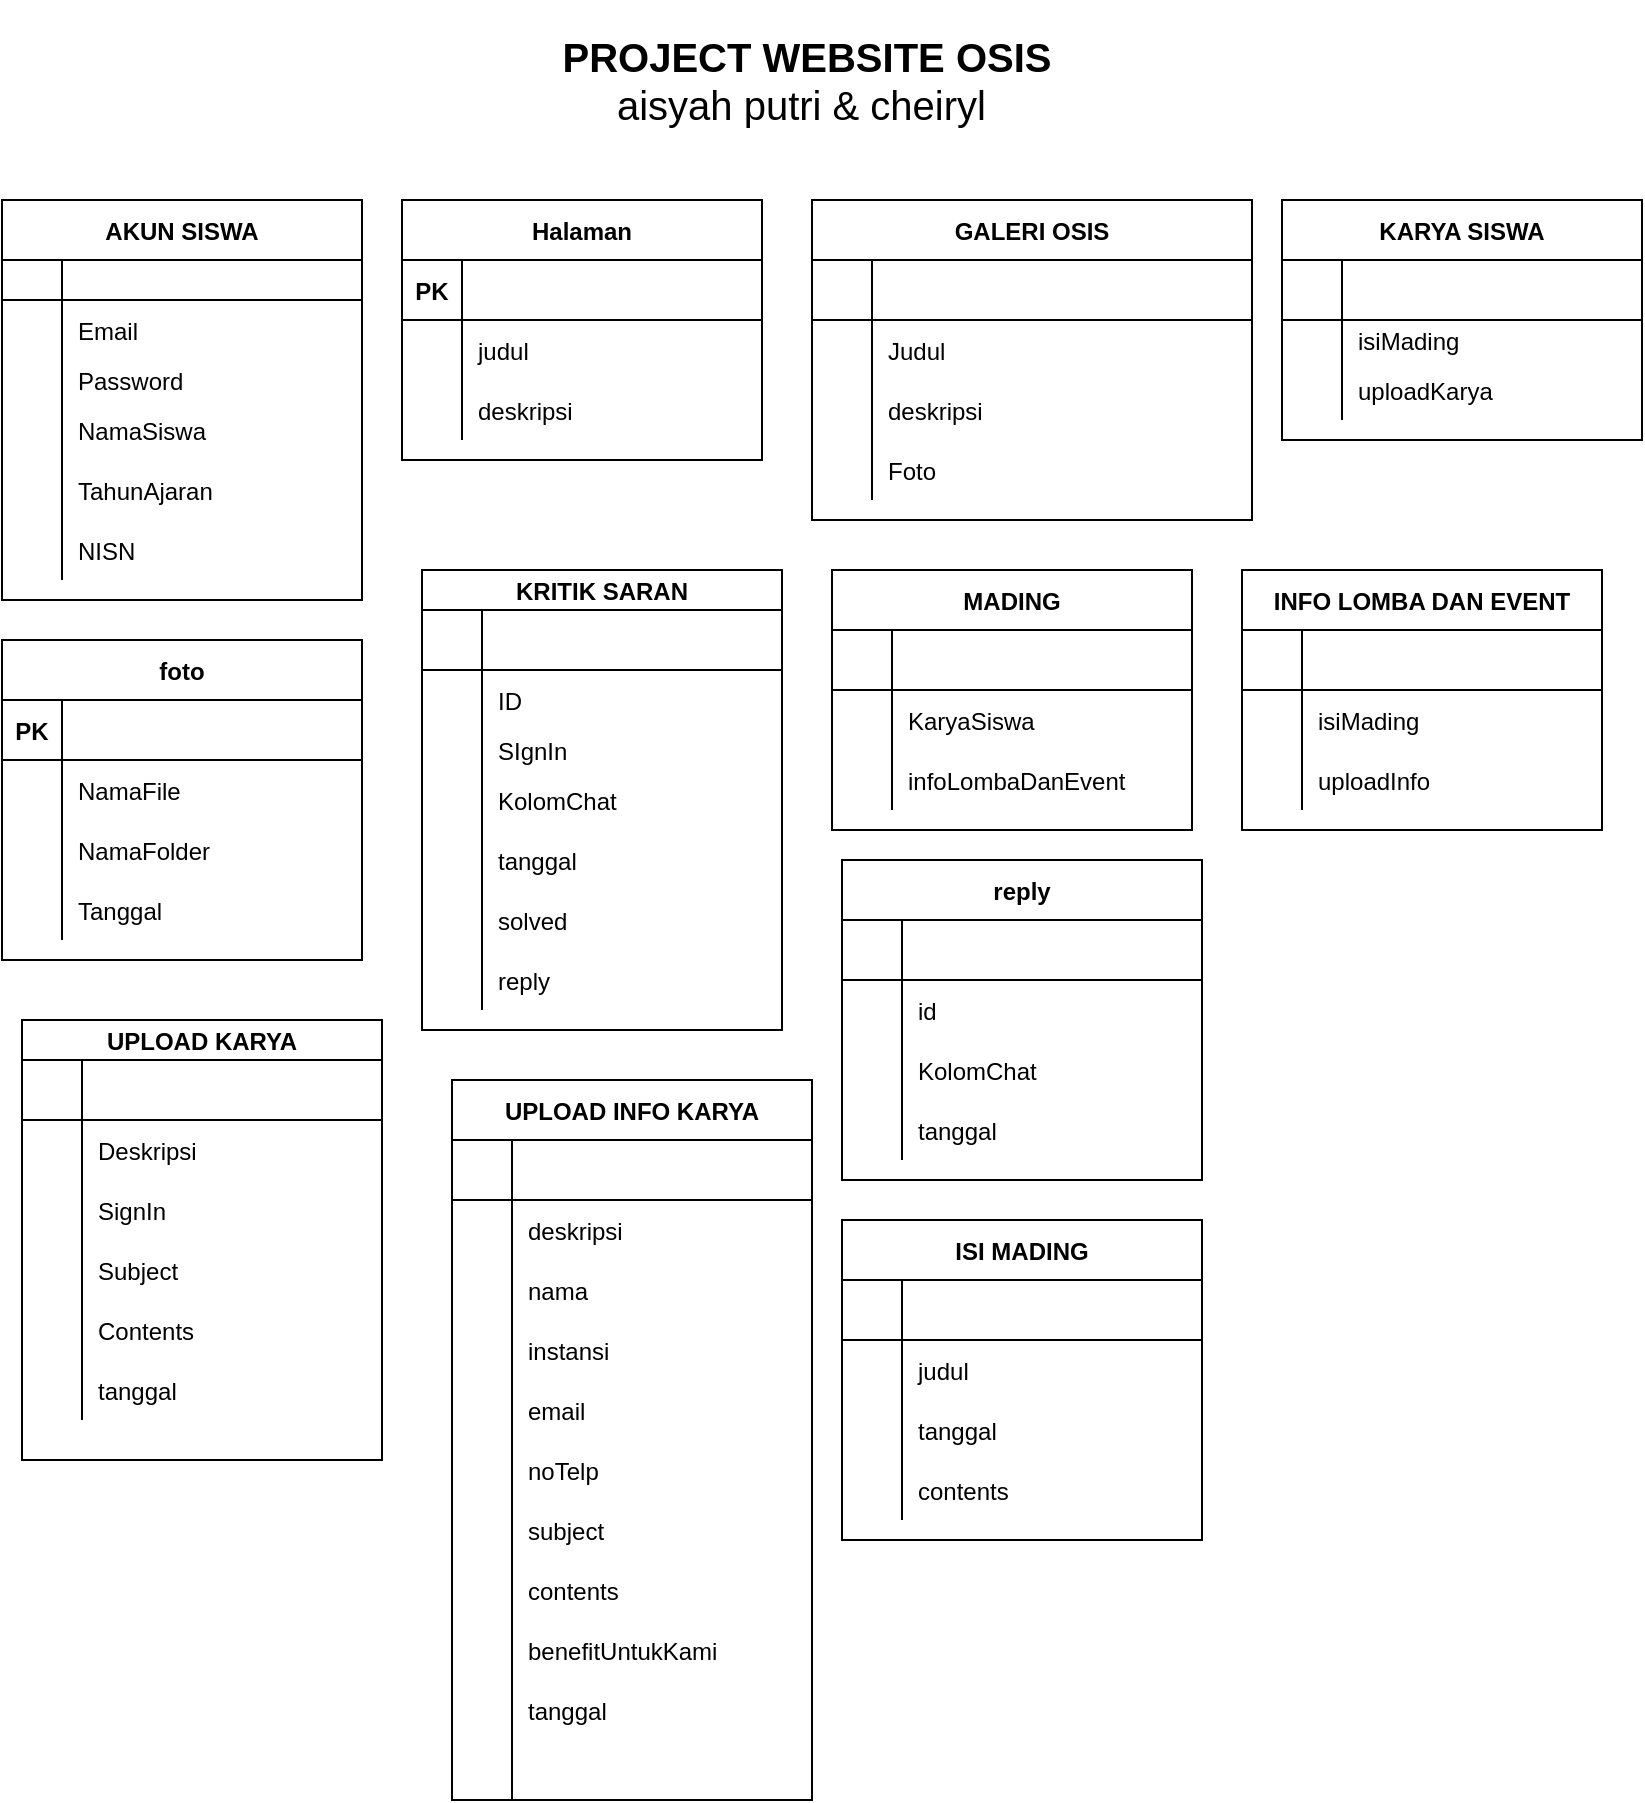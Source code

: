 <mxfile version="15.1.4" type="github">
  <diagram id="heyDnT-MD-f0kGU7w2JP" name="Page-1">
    <mxGraphModel dx="1718" dy="450" grid="1" gridSize="10" guides="1" tooltips="1" connect="1" arrows="1" fold="1" page="1" pageScale="1" pageWidth="850" pageHeight="1100" math="0" shadow="0">
      <root>
        <mxCell id="0" />
        <mxCell id="1" parent="0" />
        <mxCell id="hjJ_T7TfcstUG2nuirOJ-7" value="AKUN SISWA" style="shape=table;startSize=30;container=1;collapsible=1;childLayout=tableLayout;fixedRows=1;rowLines=0;fontStyle=1;align=center;resizeLast=1;" parent="1" vertex="1">
          <mxGeometry x="-830" y="140" width="180" height="200" as="geometry" />
        </mxCell>
        <mxCell id="hjJ_T7TfcstUG2nuirOJ-8" value="" style="shape=partialRectangle;collapsible=0;dropTarget=0;pointerEvents=0;fillColor=none;top=0;left=0;bottom=1;right=0;points=[[0,0.5],[1,0.5]];portConstraint=eastwest;" parent="hjJ_T7TfcstUG2nuirOJ-7" vertex="1">
          <mxGeometry y="30" width="180" height="20" as="geometry" />
        </mxCell>
        <mxCell id="hjJ_T7TfcstUG2nuirOJ-9" value="" style="shape=partialRectangle;connectable=0;fillColor=none;top=0;left=0;bottom=0;right=0;fontStyle=1;overflow=hidden;" parent="hjJ_T7TfcstUG2nuirOJ-8" vertex="1">
          <mxGeometry width="30" height="20" as="geometry" />
        </mxCell>
        <mxCell id="hjJ_T7TfcstUG2nuirOJ-10" value="" style="shape=partialRectangle;connectable=0;fillColor=none;top=0;left=0;bottom=0;right=0;align=left;spacingLeft=6;fontStyle=5;overflow=hidden;" parent="hjJ_T7TfcstUG2nuirOJ-8" vertex="1">
          <mxGeometry x="30" width="150" height="20" as="geometry" />
        </mxCell>
        <mxCell id="hjJ_T7TfcstUG2nuirOJ-11" value="" style="shape=partialRectangle;collapsible=0;dropTarget=0;pointerEvents=0;fillColor=none;top=0;left=0;bottom=0;right=0;points=[[0,0.5],[1,0.5]];portConstraint=eastwest;" parent="hjJ_T7TfcstUG2nuirOJ-7" vertex="1">
          <mxGeometry y="50" width="180" height="30" as="geometry" />
        </mxCell>
        <mxCell id="hjJ_T7TfcstUG2nuirOJ-12" value="" style="shape=partialRectangle;connectable=0;fillColor=none;top=0;left=0;bottom=0;right=0;editable=1;overflow=hidden;" parent="hjJ_T7TfcstUG2nuirOJ-11" vertex="1">
          <mxGeometry width="30" height="30" as="geometry" />
        </mxCell>
        <mxCell id="hjJ_T7TfcstUG2nuirOJ-13" value="Email" style="shape=partialRectangle;connectable=0;fillColor=none;top=0;left=0;bottom=0;right=0;align=left;spacingLeft=6;overflow=hidden;" parent="hjJ_T7TfcstUG2nuirOJ-11" vertex="1">
          <mxGeometry x="30" width="150" height="30" as="geometry" />
        </mxCell>
        <mxCell id="hjJ_T7TfcstUG2nuirOJ-14" value="" style="shape=partialRectangle;collapsible=0;dropTarget=0;pointerEvents=0;fillColor=none;top=0;left=0;bottom=0;right=0;points=[[0,0.5],[1,0.5]];portConstraint=eastwest;" parent="hjJ_T7TfcstUG2nuirOJ-7" vertex="1">
          <mxGeometry y="80" width="180" height="20" as="geometry" />
        </mxCell>
        <mxCell id="hjJ_T7TfcstUG2nuirOJ-15" value="" style="shape=partialRectangle;connectable=0;fillColor=none;top=0;left=0;bottom=0;right=0;editable=1;overflow=hidden;" parent="hjJ_T7TfcstUG2nuirOJ-14" vertex="1">
          <mxGeometry width="30" height="20" as="geometry" />
        </mxCell>
        <mxCell id="hjJ_T7TfcstUG2nuirOJ-16" value="Password" style="shape=partialRectangle;connectable=0;fillColor=none;top=0;left=0;bottom=0;right=0;align=left;spacingLeft=6;overflow=hidden;" parent="hjJ_T7TfcstUG2nuirOJ-14" vertex="1">
          <mxGeometry x="30" width="150" height="20" as="geometry" />
        </mxCell>
        <mxCell id="hjJ_T7TfcstUG2nuirOJ-17" value="" style="shape=partialRectangle;collapsible=0;dropTarget=0;pointerEvents=0;fillColor=none;top=0;left=0;bottom=0;right=0;points=[[0,0.5],[1,0.5]];portConstraint=eastwest;" parent="hjJ_T7TfcstUG2nuirOJ-7" vertex="1">
          <mxGeometry y="100" width="180" height="30" as="geometry" />
        </mxCell>
        <mxCell id="hjJ_T7TfcstUG2nuirOJ-18" value="" style="shape=partialRectangle;connectable=0;fillColor=none;top=0;left=0;bottom=0;right=0;editable=1;overflow=hidden;" parent="hjJ_T7TfcstUG2nuirOJ-17" vertex="1">
          <mxGeometry width="30" height="30" as="geometry" />
        </mxCell>
        <mxCell id="hjJ_T7TfcstUG2nuirOJ-19" value="NamaSiswa" style="shape=partialRectangle;connectable=0;fillColor=none;top=0;left=0;bottom=0;right=0;align=left;spacingLeft=6;overflow=hidden;" parent="hjJ_T7TfcstUG2nuirOJ-17" vertex="1">
          <mxGeometry x="30" width="150" height="30" as="geometry" />
        </mxCell>
        <mxCell id="hjJ_T7TfcstUG2nuirOJ-20" style="shape=partialRectangle;collapsible=0;dropTarget=0;pointerEvents=0;fillColor=none;top=0;left=0;bottom=0;right=0;points=[[0,0.5],[1,0.5]];portConstraint=eastwest;" parent="hjJ_T7TfcstUG2nuirOJ-7" vertex="1">
          <mxGeometry y="130" width="180" height="30" as="geometry" />
        </mxCell>
        <mxCell id="hjJ_T7TfcstUG2nuirOJ-21" style="shape=partialRectangle;connectable=0;fillColor=none;top=0;left=0;bottom=0;right=0;editable=1;overflow=hidden;" parent="hjJ_T7TfcstUG2nuirOJ-20" vertex="1">
          <mxGeometry width="30" height="30" as="geometry" />
        </mxCell>
        <mxCell id="hjJ_T7TfcstUG2nuirOJ-22" value="TahunAjaran" style="shape=partialRectangle;connectable=0;fillColor=none;top=0;left=0;bottom=0;right=0;align=left;spacingLeft=6;overflow=hidden;" parent="hjJ_T7TfcstUG2nuirOJ-20" vertex="1">
          <mxGeometry x="30" width="150" height="30" as="geometry" />
        </mxCell>
        <mxCell id="hjJ_T7TfcstUG2nuirOJ-23" style="shape=partialRectangle;collapsible=0;dropTarget=0;pointerEvents=0;fillColor=none;top=0;left=0;bottom=0;right=0;points=[[0,0.5],[1,0.5]];portConstraint=eastwest;" parent="hjJ_T7TfcstUG2nuirOJ-7" vertex="1">
          <mxGeometry y="160" width="180" height="30" as="geometry" />
        </mxCell>
        <mxCell id="hjJ_T7TfcstUG2nuirOJ-24" style="shape=partialRectangle;connectable=0;fillColor=none;top=0;left=0;bottom=0;right=0;editable=1;overflow=hidden;" parent="hjJ_T7TfcstUG2nuirOJ-23" vertex="1">
          <mxGeometry width="30" height="30" as="geometry" />
        </mxCell>
        <mxCell id="hjJ_T7TfcstUG2nuirOJ-25" value="NISN" style="shape=partialRectangle;connectable=0;fillColor=none;top=0;left=0;bottom=0;right=0;align=left;spacingLeft=6;overflow=hidden;" parent="hjJ_T7TfcstUG2nuirOJ-23" vertex="1">
          <mxGeometry x="30" width="150" height="30" as="geometry" />
        </mxCell>
        <mxCell id="hjJ_T7TfcstUG2nuirOJ-52" value="GALERI OSIS" style="shape=table;startSize=30;container=1;collapsible=1;childLayout=tableLayout;fixedRows=1;rowLines=0;fontStyle=1;align=center;resizeLast=1;fontColor=#000000;" parent="1" vertex="1">
          <mxGeometry x="-425" y="140" width="220" height="160" as="geometry" />
        </mxCell>
        <mxCell id="hjJ_T7TfcstUG2nuirOJ-53" value="" style="shape=partialRectangle;collapsible=0;dropTarget=0;pointerEvents=0;fillColor=none;top=0;left=0;bottom=1;right=0;points=[[0,0.5],[1,0.5]];portConstraint=eastwest;" parent="hjJ_T7TfcstUG2nuirOJ-52" vertex="1">
          <mxGeometry y="30" width="220" height="30" as="geometry" />
        </mxCell>
        <mxCell id="hjJ_T7TfcstUG2nuirOJ-54" value="" style="shape=partialRectangle;connectable=0;fillColor=none;top=0;left=0;bottom=0;right=0;fontStyle=1;overflow=hidden;" parent="hjJ_T7TfcstUG2nuirOJ-53" vertex="1">
          <mxGeometry width="30" height="30" as="geometry" />
        </mxCell>
        <mxCell id="hjJ_T7TfcstUG2nuirOJ-55" value="" style="shape=partialRectangle;connectable=0;fillColor=none;top=0;left=0;bottom=0;right=0;align=left;spacingLeft=6;fontStyle=5;overflow=hidden;" parent="hjJ_T7TfcstUG2nuirOJ-53" vertex="1">
          <mxGeometry x="30" width="190" height="30" as="geometry" />
        </mxCell>
        <mxCell id="hjJ_T7TfcstUG2nuirOJ-56" value="" style="shape=partialRectangle;collapsible=0;dropTarget=0;pointerEvents=0;fillColor=none;top=0;left=0;bottom=0;right=0;points=[[0,0.5],[1,0.5]];portConstraint=eastwest;" parent="hjJ_T7TfcstUG2nuirOJ-52" vertex="1">
          <mxGeometry y="60" width="220" height="30" as="geometry" />
        </mxCell>
        <mxCell id="hjJ_T7TfcstUG2nuirOJ-57" value="" style="shape=partialRectangle;connectable=0;fillColor=none;top=0;left=0;bottom=0;right=0;editable=1;overflow=hidden;" parent="hjJ_T7TfcstUG2nuirOJ-56" vertex="1">
          <mxGeometry width="30" height="30" as="geometry" />
        </mxCell>
        <mxCell id="hjJ_T7TfcstUG2nuirOJ-58" value="Judul" style="shape=partialRectangle;connectable=0;fillColor=none;top=0;left=0;bottom=0;right=0;align=left;spacingLeft=6;overflow=hidden;" parent="hjJ_T7TfcstUG2nuirOJ-56" vertex="1">
          <mxGeometry x="30" width="190" height="30" as="geometry" />
        </mxCell>
        <mxCell id="hjJ_T7TfcstUG2nuirOJ-59" value="" style="shape=partialRectangle;collapsible=0;dropTarget=0;pointerEvents=0;fillColor=none;top=0;left=0;bottom=0;right=0;points=[[0,0.5],[1,0.5]];portConstraint=eastwest;" parent="hjJ_T7TfcstUG2nuirOJ-52" vertex="1">
          <mxGeometry y="90" width="220" height="30" as="geometry" />
        </mxCell>
        <mxCell id="hjJ_T7TfcstUG2nuirOJ-60" value="" style="shape=partialRectangle;connectable=0;fillColor=none;top=0;left=0;bottom=0;right=0;editable=1;overflow=hidden;" parent="hjJ_T7TfcstUG2nuirOJ-59" vertex="1">
          <mxGeometry width="30" height="30" as="geometry" />
        </mxCell>
        <mxCell id="hjJ_T7TfcstUG2nuirOJ-61" value="deskripsi" style="shape=partialRectangle;connectable=0;fillColor=none;top=0;left=0;bottom=0;right=0;align=left;spacingLeft=6;overflow=hidden;" parent="hjJ_T7TfcstUG2nuirOJ-59" vertex="1">
          <mxGeometry x="30" width="190" height="30" as="geometry" />
        </mxCell>
        <mxCell id="hjJ_T7TfcstUG2nuirOJ-62" value="" style="shape=partialRectangle;collapsible=0;dropTarget=0;pointerEvents=0;fillColor=none;top=0;left=0;bottom=0;right=0;points=[[0,0.5],[1,0.5]];portConstraint=eastwest;" parent="hjJ_T7TfcstUG2nuirOJ-52" vertex="1">
          <mxGeometry y="120" width="220" height="30" as="geometry" />
        </mxCell>
        <mxCell id="hjJ_T7TfcstUG2nuirOJ-63" value="" style="shape=partialRectangle;connectable=0;fillColor=none;top=0;left=0;bottom=0;right=0;editable=1;overflow=hidden;" parent="hjJ_T7TfcstUG2nuirOJ-62" vertex="1">
          <mxGeometry width="30" height="30" as="geometry" />
        </mxCell>
        <mxCell id="hjJ_T7TfcstUG2nuirOJ-64" value="Foto" style="shape=partialRectangle;connectable=0;fillColor=none;top=0;left=0;bottom=0;right=0;align=left;spacingLeft=6;overflow=hidden;" parent="hjJ_T7TfcstUG2nuirOJ-62" vertex="1">
          <mxGeometry x="30" width="190" height="30" as="geometry" />
        </mxCell>
        <mxCell id="-sHAoICdknif9bOO1UPo-20" value="MADING" style="shape=table;startSize=30;container=1;collapsible=1;childLayout=tableLayout;fixedRows=1;rowLines=0;fontStyle=1;align=center;resizeLast=1;fontColor=#000000;" parent="1" vertex="1">
          <mxGeometry x="-415" y="325" width="180" height="130" as="geometry" />
        </mxCell>
        <mxCell id="-sHAoICdknif9bOO1UPo-21" value="" style="shape=partialRectangle;collapsible=0;dropTarget=0;pointerEvents=0;fillColor=none;top=0;left=0;bottom=1;right=0;points=[[0,0.5],[1,0.5]];portConstraint=eastwest;" parent="-sHAoICdknif9bOO1UPo-20" vertex="1">
          <mxGeometry y="30" width="180" height="30" as="geometry" />
        </mxCell>
        <mxCell id="-sHAoICdknif9bOO1UPo-22" value="" style="shape=partialRectangle;connectable=0;fillColor=none;top=0;left=0;bottom=0;right=0;fontStyle=1;overflow=hidden;" parent="-sHAoICdknif9bOO1UPo-21" vertex="1">
          <mxGeometry width="30" height="30" as="geometry" />
        </mxCell>
        <mxCell id="-sHAoICdknif9bOO1UPo-23" value="" style="shape=partialRectangle;connectable=0;fillColor=none;top=0;left=0;bottom=0;right=0;align=left;spacingLeft=6;fontStyle=5;overflow=hidden;" parent="-sHAoICdknif9bOO1UPo-21" vertex="1">
          <mxGeometry x="30" width="150" height="30" as="geometry" />
        </mxCell>
        <mxCell id="-sHAoICdknif9bOO1UPo-24" value="" style="shape=partialRectangle;collapsible=0;dropTarget=0;pointerEvents=0;fillColor=none;top=0;left=0;bottom=0;right=0;points=[[0,0.5],[1,0.5]];portConstraint=eastwest;" parent="-sHAoICdknif9bOO1UPo-20" vertex="1">
          <mxGeometry y="60" width="180" height="30" as="geometry" />
        </mxCell>
        <mxCell id="-sHAoICdknif9bOO1UPo-25" value="" style="shape=partialRectangle;connectable=0;fillColor=none;top=0;left=0;bottom=0;right=0;editable=1;overflow=hidden;" parent="-sHAoICdknif9bOO1UPo-24" vertex="1">
          <mxGeometry width="30" height="30" as="geometry" />
        </mxCell>
        <mxCell id="-sHAoICdknif9bOO1UPo-26" value="KaryaSiswa" style="shape=partialRectangle;connectable=0;fillColor=none;top=0;left=0;bottom=0;right=0;align=left;spacingLeft=6;overflow=hidden;" parent="-sHAoICdknif9bOO1UPo-24" vertex="1">
          <mxGeometry x="30" width="150" height="30" as="geometry" />
        </mxCell>
        <mxCell id="-sHAoICdknif9bOO1UPo-27" value="" style="shape=partialRectangle;collapsible=0;dropTarget=0;pointerEvents=0;fillColor=none;top=0;left=0;bottom=0;right=0;points=[[0,0.5],[1,0.5]];portConstraint=eastwest;" parent="-sHAoICdknif9bOO1UPo-20" vertex="1">
          <mxGeometry y="90" width="180" height="30" as="geometry" />
        </mxCell>
        <mxCell id="-sHAoICdknif9bOO1UPo-28" value="" style="shape=partialRectangle;connectable=0;fillColor=none;top=0;left=0;bottom=0;right=0;editable=1;overflow=hidden;" parent="-sHAoICdknif9bOO1UPo-27" vertex="1">
          <mxGeometry width="30" height="30" as="geometry" />
        </mxCell>
        <mxCell id="-sHAoICdknif9bOO1UPo-29" value="infoLombaDanEvent" style="shape=partialRectangle;connectable=0;fillColor=none;top=0;left=0;bottom=0;right=0;align=left;spacingLeft=6;overflow=hidden;" parent="-sHAoICdknif9bOO1UPo-27" vertex="1">
          <mxGeometry x="30" width="150" height="30" as="geometry" />
        </mxCell>
        <mxCell id="-sHAoICdknif9bOO1UPo-43" value="UPLOAD KARYA" style="shape=table;startSize=20;container=1;collapsible=1;childLayout=tableLayout;fixedRows=1;rowLines=0;fontStyle=1;align=center;resizeLast=1;fontColor=#000000;" parent="1" vertex="1">
          <mxGeometry x="-820" y="550" width="180" height="220" as="geometry" />
        </mxCell>
        <mxCell id="-sHAoICdknif9bOO1UPo-44" value="" style="shape=partialRectangle;collapsible=0;dropTarget=0;pointerEvents=0;fillColor=none;top=0;left=0;bottom=1;right=0;points=[[0,0.5],[1,0.5]];portConstraint=eastwest;" parent="-sHAoICdknif9bOO1UPo-43" vertex="1">
          <mxGeometry y="20" width="180" height="30" as="geometry" />
        </mxCell>
        <mxCell id="-sHAoICdknif9bOO1UPo-45" value="" style="shape=partialRectangle;connectable=0;fillColor=none;top=0;left=0;bottom=0;right=0;fontStyle=1;overflow=hidden;" parent="-sHAoICdknif9bOO1UPo-44" vertex="1">
          <mxGeometry width="30" height="30" as="geometry" />
        </mxCell>
        <mxCell id="-sHAoICdknif9bOO1UPo-46" value="" style="shape=partialRectangle;connectable=0;fillColor=none;top=0;left=0;bottom=0;right=0;align=left;spacingLeft=6;fontStyle=5;overflow=hidden;" parent="-sHAoICdknif9bOO1UPo-44" vertex="1">
          <mxGeometry x="30" width="150" height="30" as="geometry" />
        </mxCell>
        <mxCell id="-sHAoICdknif9bOO1UPo-47" value="" style="shape=partialRectangle;collapsible=0;dropTarget=0;pointerEvents=0;fillColor=none;top=0;left=0;bottom=0;right=0;points=[[0,0.5],[1,0.5]];portConstraint=eastwest;" parent="-sHAoICdknif9bOO1UPo-43" vertex="1">
          <mxGeometry y="50" width="180" height="30" as="geometry" />
        </mxCell>
        <mxCell id="-sHAoICdknif9bOO1UPo-48" value="" style="shape=partialRectangle;connectable=0;fillColor=none;top=0;left=0;bottom=0;right=0;editable=1;overflow=hidden;" parent="-sHAoICdknif9bOO1UPo-47" vertex="1">
          <mxGeometry width="30" height="30" as="geometry" />
        </mxCell>
        <mxCell id="-sHAoICdknif9bOO1UPo-49" value="Deskripsi" style="shape=partialRectangle;connectable=0;fillColor=none;top=0;left=0;bottom=0;right=0;align=left;spacingLeft=6;overflow=hidden;" parent="-sHAoICdknif9bOO1UPo-47" vertex="1">
          <mxGeometry x="30" width="150" height="30" as="geometry" />
        </mxCell>
        <mxCell id="-sHAoICdknif9bOO1UPo-50" value="" style="shape=partialRectangle;collapsible=0;dropTarget=0;pointerEvents=0;fillColor=none;top=0;left=0;bottom=0;right=0;points=[[0,0.5],[1,0.5]];portConstraint=eastwest;" parent="-sHAoICdknif9bOO1UPo-43" vertex="1">
          <mxGeometry y="80" width="180" height="30" as="geometry" />
        </mxCell>
        <mxCell id="-sHAoICdknif9bOO1UPo-51" value="" style="shape=partialRectangle;connectable=0;fillColor=none;top=0;left=0;bottom=0;right=0;editable=1;overflow=hidden;" parent="-sHAoICdknif9bOO1UPo-50" vertex="1">
          <mxGeometry width="30" height="30" as="geometry" />
        </mxCell>
        <mxCell id="-sHAoICdknif9bOO1UPo-52" value="SignIn" style="shape=partialRectangle;connectable=0;fillColor=none;top=0;left=0;bottom=0;right=0;align=left;spacingLeft=6;overflow=hidden;" parent="-sHAoICdknif9bOO1UPo-50" vertex="1">
          <mxGeometry x="30" width="150" height="30" as="geometry" />
        </mxCell>
        <mxCell id="-sHAoICdknif9bOO1UPo-53" style="shape=partialRectangle;collapsible=0;dropTarget=0;pointerEvents=0;fillColor=none;top=0;left=0;bottom=0;right=0;points=[[0,0.5],[1,0.5]];portConstraint=eastwest;" parent="-sHAoICdknif9bOO1UPo-43" vertex="1">
          <mxGeometry y="110" width="180" height="30" as="geometry" />
        </mxCell>
        <mxCell id="-sHAoICdknif9bOO1UPo-54" style="shape=partialRectangle;connectable=0;fillColor=none;top=0;left=0;bottom=0;right=0;editable=1;overflow=hidden;" parent="-sHAoICdknif9bOO1UPo-53" vertex="1">
          <mxGeometry width="30" height="30" as="geometry" />
        </mxCell>
        <mxCell id="-sHAoICdknif9bOO1UPo-55" value="Subject" style="shape=partialRectangle;connectable=0;fillColor=none;top=0;left=0;bottom=0;right=0;align=left;spacingLeft=6;overflow=hidden;" parent="-sHAoICdknif9bOO1UPo-53" vertex="1">
          <mxGeometry x="30" width="150" height="30" as="geometry" />
        </mxCell>
        <mxCell id="-sHAoICdknif9bOO1UPo-56" style="shape=partialRectangle;collapsible=0;dropTarget=0;pointerEvents=0;fillColor=none;top=0;left=0;bottom=0;right=0;points=[[0,0.5],[1,0.5]];portConstraint=eastwest;" parent="-sHAoICdknif9bOO1UPo-43" vertex="1">
          <mxGeometry y="140" width="180" height="30" as="geometry" />
        </mxCell>
        <mxCell id="-sHAoICdknif9bOO1UPo-57" style="shape=partialRectangle;connectable=0;fillColor=none;top=0;left=0;bottom=0;right=0;editable=1;overflow=hidden;" parent="-sHAoICdknif9bOO1UPo-56" vertex="1">
          <mxGeometry width="30" height="30" as="geometry" />
        </mxCell>
        <mxCell id="-sHAoICdknif9bOO1UPo-58" value="Contents" style="shape=partialRectangle;connectable=0;fillColor=none;top=0;left=0;bottom=0;right=0;align=left;spacingLeft=6;overflow=hidden;" parent="-sHAoICdknif9bOO1UPo-56" vertex="1">
          <mxGeometry x="30" width="150" height="30" as="geometry" />
        </mxCell>
        <mxCell id="k0GbJgggETStF5uO_HFp-52" style="shape=partialRectangle;collapsible=0;dropTarget=0;pointerEvents=0;fillColor=none;top=0;left=0;bottom=0;right=0;points=[[0,0.5],[1,0.5]];portConstraint=eastwest;" vertex="1" parent="-sHAoICdknif9bOO1UPo-43">
          <mxGeometry y="170" width="180" height="30" as="geometry" />
        </mxCell>
        <mxCell id="k0GbJgggETStF5uO_HFp-53" style="shape=partialRectangle;connectable=0;fillColor=none;top=0;left=0;bottom=0;right=0;editable=1;overflow=hidden;" vertex="1" parent="k0GbJgggETStF5uO_HFp-52">
          <mxGeometry width="30" height="30" as="geometry" />
        </mxCell>
        <mxCell id="k0GbJgggETStF5uO_HFp-54" value="tanggal" style="shape=partialRectangle;connectable=0;fillColor=none;top=0;left=0;bottom=0;right=0;align=left;spacingLeft=6;overflow=hidden;" vertex="1" parent="k0GbJgggETStF5uO_HFp-52">
          <mxGeometry x="30" width="150" height="30" as="geometry" />
        </mxCell>
        <mxCell id="hjJ_T7TfcstUG2nuirOJ-125" value="UPLOAD INFO KARYA" style="shape=table;startSize=30;container=1;collapsible=1;childLayout=tableLayout;fixedRows=1;rowLines=0;fontStyle=1;align=center;resizeLast=1;fontColor=#000000;" parent="1" vertex="1">
          <mxGeometry x="-605" y="580" width="180" height="360" as="geometry" />
        </mxCell>
        <mxCell id="hjJ_T7TfcstUG2nuirOJ-126" value="" style="shape=partialRectangle;collapsible=0;dropTarget=0;pointerEvents=0;fillColor=none;top=0;left=0;bottom=1;right=0;points=[[0,0.5],[1,0.5]];portConstraint=eastwest;" parent="hjJ_T7TfcstUG2nuirOJ-125" vertex="1">
          <mxGeometry y="30" width="180" height="30" as="geometry" />
        </mxCell>
        <mxCell id="hjJ_T7TfcstUG2nuirOJ-127" value="" style="shape=partialRectangle;connectable=0;fillColor=none;top=0;left=0;bottom=0;right=0;fontStyle=1;overflow=hidden;" parent="hjJ_T7TfcstUG2nuirOJ-126" vertex="1">
          <mxGeometry width="30" height="30" as="geometry" />
        </mxCell>
        <mxCell id="hjJ_T7TfcstUG2nuirOJ-128" value="" style="shape=partialRectangle;connectable=0;fillColor=none;top=0;left=0;bottom=0;right=0;align=left;spacingLeft=6;fontStyle=5;overflow=hidden;" parent="hjJ_T7TfcstUG2nuirOJ-126" vertex="1">
          <mxGeometry x="30" width="150" height="30" as="geometry" />
        </mxCell>
        <mxCell id="hjJ_T7TfcstUG2nuirOJ-129" value="" style="shape=partialRectangle;collapsible=0;dropTarget=0;pointerEvents=0;fillColor=none;top=0;left=0;bottom=0;right=0;points=[[0,0.5],[1,0.5]];portConstraint=eastwest;" parent="hjJ_T7TfcstUG2nuirOJ-125" vertex="1">
          <mxGeometry y="60" width="180" height="30" as="geometry" />
        </mxCell>
        <mxCell id="hjJ_T7TfcstUG2nuirOJ-130" value="" style="shape=partialRectangle;connectable=0;fillColor=none;top=0;left=0;bottom=0;right=0;editable=1;overflow=hidden;" parent="hjJ_T7TfcstUG2nuirOJ-129" vertex="1">
          <mxGeometry width="30" height="30" as="geometry" />
        </mxCell>
        <mxCell id="hjJ_T7TfcstUG2nuirOJ-131" value="deskripsi" style="shape=partialRectangle;connectable=0;fillColor=none;top=0;left=0;bottom=0;right=0;align=left;spacingLeft=6;overflow=hidden;" parent="hjJ_T7TfcstUG2nuirOJ-129" vertex="1">
          <mxGeometry x="30" width="150" height="30" as="geometry" />
        </mxCell>
        <mxCell id="hjJ_T7TfcstUG2nuirOJ-132" value="" style="shape=partialRectangle;collapsible=0;dropTarget=0;pointerEvents=0;fillColor=none;top=0;left=0;bottom=0;right=0;points=[[0,0.5],[1,0.5]];portConstraint=eastwest;" parent="hjJ_T7TfcstUG2nuirOJ-125" vertex="1">
          <mxGeometry y="90" width="180" height="30" as="geometry" />
        </mxCell>
        <mxCell id="hjJ_T7TfcstUG2nuirOJ-133" value="" style="shape=partialRectangle;connectable=0;fillColor=none;top=0;left=0;bottom=0;right=0;editable=1;overflow=hidden;" parent="hjJ_T7TfcstUG2nuirOJ-132" vertex="1">
          <mxGeometry width="30" height="30" as="geometry" />
        </mxCell>
        <mxCell id="hjJ_T7TfcstUG2nuirOJ-134" value="nama" style="shape=partialRectangle;connectable=0;fillColor=none;top=0;left=0;bottom=0;right=0;align=left;spacingLeft=6;overflow=hidden;" parent="hjJ_T7TfcstUG2nuirOJ-132" vertex="1">
          <mxGeometry x="30" width="150" height="30" as="geometry" />
        </mxCell>
        <mxCell id="hjJ_T7TfcstUG2nuirOJ-135" value="" style="shape=partialRectangle;collapsible=0;dropTarget=0;pointerEvents=0;fillColor=none;top=0;left=0;bottom=0;right=0;points=[[0,0.5],[1,0.5]];portConstraint=eastwest;" parent="hjJ_T7TfcstUG2nuirOJ-125" vertex="1">
          <mxGeometry y="120" width="180" height="30" as="geometry" />
        </mxCell>
        <mxCell id="hjJ_T7TfcstUG2nuirOJ-136" value="" style="shape=partialRectangle;connectable=0;fillColor=none;top=0;left=0;bottom=0;right=0;editable=1;overflow=hidden;" parent="hjJ_T7TfcstUG2nuirOJ-135" vertex="1">
          <mxGeometry width="30" height="30" as="geometry" />
        </mxCell>
        <mxCell id="hjJ_T7TfcstUG2nuirOJ-137" value="instansi" style="shape=partialRectangle;connectable=0;fillColor=none;top=0;left=0;bottom=0;right=0;align=left;spacingLeft=6;overflow=hidden;" parent="hjJ_T7TfcstUG2nuirOJ-135" vertex="1">
          <mxGeometry x="30" width="150" height="30" as="geometry" />
        </mxCell>
        <mxCell id="hjJ_T7TfcstUG2nuirOJ-138" style="shape=partialRectangle;collapsible=0;dropTarget=0;pointerEvents=0;fillColor=none;top=0;left=0;bottom=0;right=0;points=[[0,0.5],[1,0.5]];portConstraint=eastwest;" parent="hjJ_T7TfcstUG2nuirOJ-125" vertex="1">
          <mxGeometry y="150" width="180" height="30" as="geometry" />
        </mxCell>
        <mxCell id="hjJ_T7TfcstUG2nuirOJ-139" style="shape=partialRectangle;connectable=0;fillColor=none;top=0;left=0;bottom=0;right=0;editable=1;overflow=hidden;" parent="hjJ_T7TfcstUG2nuirOJ-138" vertex="1">
          <mxGeometry width="30" height="30" as="geometry" />
        </mxCell>
        <mxCell id="hjJ_T7TfcstUG2nuirOJ-140" value="email" style="shape=partialRectangle;connectable=0;fillColor=none;top=0;left=0;bottom=0;right=0;align=left;spacingLeft=6;overflow=hidden;" parent="hjJ_T7TfcstUG2nuirOJ-138" vertex="1">
          <mxGeometry x="30" width="150" height="30" as="geometry" />
        </mxCell>
        <mxCell id="hjJ_T7TfcstUG2nuirOJ-141" style="shape=partialRectangle;collapsible=0;dropTarget=0;pointerEvents=0;fillColor=none;top=0;left=0;bottom=0;right=0;points=[[0,0.5],[1,0.5]];portConstraint=eastwest;" parent="hjJ_T7TfcstUG2nuirOJ-125" vertex="1">
          <mxGeometry y="180" width="180" height="30" as="geometry" />
        </mxCell>
        <mxCell id="hjJ_T7TfcstUG2nuirOJ-142" style="shape=partialRectangle;connectable=0;fillColor=none;top=0;left=0;bottom=0;right=0;editable=1;overflow=hidden;" parent="hjJ_T7TfcstUG2nuirOJ-141" vertex="1">
          <mxGeometry width="30" height="30" as="geometry" />
        </mxCell>
        <mxCell id="hjJ_T7TfcstUG2nuirOJ-143" value="noTelp" style="shape=partialRectangle;connectable=0;fillColor=none;top=0;left=0;bottom=0;right=0;align=left;spacingLeft=6;overflow=hidden;" parent="hjJ_T7TfcstUG2nuirOJ-141" vertex="1">
          <mxGeometry x="30" width="150" height="30" as="geometry" />
        </mxCell>
        <mxCell id="hjJ_T7TfcstUG2nuirOJ-144" style="shape=partialRectangle;collapsible=0;dropTarget=0;pointerEvents=0;fillColor=none;top=0;left=0;bottom=0;right=0;points=[[0,0.5],[1,0.5]];portConstraint=eastwest;" parent="hjJ_T7TfcstUG2nuirOJ-125" vertex="1">
          <mxGeometry y="210" width="180" height="30" as="geometry" />
        </mxCell>
        <mxCell id="hjJ_T7TfcstUG2nuirOJ-145" style="shape=partialRectangle;connectable=0;fillColor=none;top=0;left=0;bottom=0;right=0;editable=1;overflow=hidden;" parent="hjJ_T7TfcstUG2nuirOJ-144" vertex="1">
          <mxGeometry width="30" height="30" as="geometry" />
        </mxCell>
        <mxCell id="hjJ_T7TfcstUG2nuirOJ-146" value="subject" style="shape=partialRectangle;connectable=0;fillColor=none;top=0;left=0;bottom=0;right=0;align=left;spacingLeft=6;overflow=hidden;" parent="hjJ_T7TfcstUG2nuirOJ-144" vertex="1">
          <mxGeometry x="30" width="150" height="30" as="geometry" />
        </mxCell>
        <mxCell id="hjJ_T7TfcstUG2nuirOJ-147" style="shape=partialRectangle;collapsible=0;dropTarget=0;pointerEvents=0;fillColor=none;top=0;left=0;bottom=0;right=0;points=[[0,0.5],[1,0.5]];portConstraint=eastwest;" parent="hjJ_T7TfcstUG2nuirOJ-125" vertex="1">
          <mxGeometry y="240" width="180" height="30" as="geometry" />
        </mxCell>
        <mxCell id="hjJ_T7TfcstUG2nuirOJ-148" style="shape=partialRectangle;connectable=0;fillColor=none;top=0;left=0;bottom=0;right=0;editable=1;overflow=hidden;" parent="hjJ_T7TfcstUG2nuirOJ-147" vertex="1">
          <mxGeometry width="30" height="30" as="geometry" />
        </mxCell>
        <mxCell id="hjJ_T7TfcstUG2nuirOJ-149" value="contents" style="shape=partialRectangle;connectable=0;fillColor=none;top=0;left=0;bottom=0;right=0;align=left;spacingLeft=6;overflow=hidden;" parent="hjJ_T7TfcstUG2nuirOJ-147" vertex="1">
          <mxGeometry x="30" width="150" height="30" as="geometry" />
        </mxCell>
        <mxCell id="hjJ_T7TfcstUG2nuirOJ-153" style="shape=partialRectangle;collapsible=0;dropTarget=0;pointerEvents=0;fillColor=none;top=0;left=0;bottom=0;right=0;points=[[0,0.5],[1,0.5]];portConstraint=eastwest;" parent="hjJ_T7TfcstUG2nuirOJ-125" vertex="1">
          <mxGeometry y="270" width="180" height="30" as="geometry" />
        </mxCell>
        <mxCell id="hjJ_T7TfcstUG2nuirOJ-154" style="shape=partialRectangle;connectable=0;fillColor=none;top=0;left=0;bottom=0;right=0;editable=1;overflow=hidden;" parent="hjJ_T7TfcstUG2nuirOJ-153" vertex="1">
          <mxGeometry width="30" height="30" as="geometry" />
        </mxCell>
        <mxCell id="hjJ_T7TfcstUG2nuirOJ-155" value="benefitUntukKami" style="shape=partialRectangle;connectable=0;fillColor=none;top=0;left=0;bottom=0;right=0;align=left;spacingLeft=6;overflow=hidden;" parent="hjJ_T7TfcstUG2nuirOJ-153" vertex="1">
          <mxGeometry x="30" width="150" height="30" as="geometry" />
        </mxCell>
        <mxCell id="hjJ_T7TfcstUG2nuirOJ-150" style="shape=partialRectangle;collapsible=0;dropTarget=0;pointerEvents=0;fillColor=none;top=0;left=0;bottom=0;right=0;points=[[0,0.5],[1,0.5]];portConstraint=eastwest;" parent="hjJ_T7TfcstUG2nuirOJ-125" vertex="1">
          <mxGeometry y="300" width="180" height="30" as="geometry" />
        </mxCell>
        <mxCell id="hjJ_T7TfcstUG2nuirOJ-151" style="shape=partialRectangle;connectable=0;fillColor=none;top=0;left=0;bottom=0;right=0;editable=1;overflow=hidden;" parent="hjJ_T7TfcstUG2nuirOJ-150" vertex="1">
          <mxGeometry width="30" height="30" as="geometry" />
        </mxCell>
        <mxCell id="hjJ_T7TfcstUG2nuirOJ-152" value="tanggal" style="shape=partialRectangle;connectable=0;fillColor=none;top=0;left=0;bottom=0;right=0;align=left;spacingLeft=6;overflow=hidden;" parent="hjJ_T7TfcstUG2nuirOJ-150" vertex="1">
          <mxGeometry x="30" width="150" height="30" as="geometry" />
        </mxCell>
        <mxCell id="k0GbJgggETStF5uO_HFp-55" style="shape=partialRectangle;collapsible=0;dropTarget=0;pointerEvents=0;fillColor=none;top=0;left=0;bottom=0;right=0;points=[[0,0.5],[1,0.5]];portConstraint=eastwest;" vertex="1" parent="hjJ_T7TfcstUG2nuirOJ-125">
          <mxGeometry y="330" width="180" height="30" as="geometry" />
        </mxCell>
        <mxCell id="k0GbJgggETStF5uO_HFp-56" style="shape=partialRectangle;connectable=0;fillColor=none;top=0;left=0;bottom=0;right=0;editable=1;overflow=hidden;" vertex="1" parent="k0GbJgggETStF5uO_HFp-55">
          <mxGeometry width="30" height="30" as="geometry" />
        </mxCell>
        <mxCell id="k0GbJgggETStF5uO_HFp-57" style="shape=partialRectangle;connectable=0;fillColor=none;top=0;left=0;bottom=0;right=0;align=left;spacingLeft=6;overflow=hidden;" vertex="1" parent="k0GbJgggETStF5uO_HFp-55">
          <mxGeometry x="30" width="150" height="30" as="geometry" />
        </mxCell>
        <mxCell id="d8Nx2rKJtawzDlHEP8iE-14" value="KARYA SISWA" style="shape=table;startSize=30;container=1;collapsible=1;childLayout=tableLayout;fixedRows=1;rowLines=0;fontStyle=1;align=center;resizeLast=1;fontColor=#000000;" parent="1" vertex="1">
          <mxGeometry x="-190" y="140" width="180" height="120" as="geometry" />
        </mxCell>
        <mxCell id="d8Nx2rKJtawzDlHEP8iE-15" value="" style="shape=partialRectangle;collapsible=0;dropTarget=0;pointerEvents=0;fillColor=none;top=0;left=0;bottom=1;right=0;points=[[0,0.5],[1,0.5]];portConstraint=eastwest;" parent="d8Nx2rKJtawzDlHEP8iE-14" vertex="1">
          <mxGeometry y="30" width="180" height="30" as="geometry" />
        </mxCell>
        <mxCell id="d8Nx2rKJtawzDlHEP8iE-16" value="" style="shape=partialRectangle;connectable=0;fillColor=none;top=0;left=0;bottom=0;right=0;fontStyle=1;overflow=hidden;" parent="d8Nx2rKJtawzDlHEP8iE-15" vertex="1">
          <mxGeometry width="30" height="30" as="geometry" />
        </mxCell>
        <mxCell id="d8Nx2rKJtawzDlHEP8iE-17" value="" style="shape=partialRectangle;connectable=0;fillColor=none;top=0;left=0;bottom=0;right=0;align=left;spacingLeft=6;fontStyle=5;overflow=hidden;" parent="d8Nx2rKJtawzDlHEP8iE-15" vertex="1">
          <mxGeometry x="30" width="150" height="30" as="geometry" />
        </mxCell>
        <mxCell id="d8Nx2rKJtawzDlHEP8iE-18" value="" style="shape=partialRectangle;collapsible=0;dropTarget=0;pointerEvents=0;fillColor=none;top=0;left=0;bottom=0;right=0;points=[[0,0.5],[1,0.5]];portConstraint=eastwest;" parent="d8Nx2rKJtawzDlHEP8iE-14" vertex="1">
          <mxGeometry y="60" width="180" height="20" as="geometry" />
        </mxCell>
        <mxCell id="d8Nx2rKJtawzDlHEP8iE-19" value="" style="shape=partialRectangle;connectable=0;fillColor=none;top=0;left=0;bottom=0;right=0;editable=1;overflow=hidden;" parent="d8Nx2rKJtawzDlHEP8iE-18" vertex="1">
          <mxGeometry width="30" height="20" as="geometry" />
        </mxCell>
        <mxCell id="d8Nx2rKJtawzDlHEP8iE-20" value="isiMading" style="shape=partialRectangle;connectable=0;fillColor=none;top=0;left=0;bottom=0;right=0;align=left;spacingLeft=6;overflow=hidden;" parent="d8Nx2rKJtawzDlHEP8iE-18" vertex="1">
          <mxGeometry x="30" width="150" height="20" as="geometry" />
        </mxCell>
        <mxCell id="d8Nx2rKJtawzDlHEP8iE-21" value="" style="shape=partialRectangle;collapsible=0;dropTarget=0;pointerEvents=0;fillColor=none;top=0;left=0;bottom=0;right=0;points=[[0,0.5],[1,0.5]];portConstraint=eastwest;" parent="d8Nx2rKJtawzDlHEP8iE-14" vertex="1">
          <mxGeometry y="80" width="180" height="30" as="geometry" />
        </mxCell>
        <mxCell id="d8Nx2rKJtawzDlHEP8iE-22" value="" style="shape=partialRectangle;connectable=0;fillColor=none;top=0;left=0;bottom=0;right=0;editable=1;overflow=hidden;" parent="d8Nx2rKJtawzDlHEP8iE-21" vertex="1">
          <mxGeometry width="30" height="30" as="geometry" />
        </mxCell>
        <mxCell id="d8Nx2rKJtawzDlHEP8iE-23" value="uploadKarya" style="shape=partialRectangle;connectable=0;fillColor=none;top=0;left=0;bottom=0;right=0;align=left;spacingLeft=6;overflow=hidden;" parent="d8Nx2rKJtawzDlHEP8iE-21" vertex="1">
          <mxGeometry x="30" width="150" height="30" as="geometry" />
        </mxCell>
        <mxCell id="d8Nx2rKJtawzDlHEP8iE-24" value="INFO LOMBA DAN EVENT" style="shape=table;startSize=30;container=1;collapsible=1;childLayout=tableLayout;fixedRows=1;rowLines=0;fontStyle=1;align=center;resizeLast=1;fontColor=#000000;" parent="1" vertex="1">
          <mxGeometry x="-210" y="325" width="180" height="130" as="geometry" />
        </mxCell>
        <mxCell id="d8Nx2rKJtawzDlHEP8iE-25" value="" style="shape=partialRectangle;collapsible=0;dropTarget=0;pointerEvents=0;fillColor=none;top=0;left=0;bottom=1;right=0;points=[[0,0.5],[1,0.5]];portConstraint=eastwest;" parent="d8Nx2rKJtawzDlHEP8iE-24" vertex="1">
          <mxGeometry y="30" width="180" height="30" as="geometry" />
        </mxCell>
        <mxCell id="d8Nx2rKJtawzDlHEP8iE-26" value="" style="shape=partialRectangle;connectable=0;fillColor=none;top=0;left=0;bottom=0;right=0;fontStyle=1;overflow=hidden;" parent="d8Nx2rKJtawzDlHEP8iE-25" vertex="1">
          <mxGeometry width="30" height="30" as="geometry" />
        </mxCell>
        <mxCell id="d8Nx2rKJtawzDlHEP8iE-27" value="" style="shape=partialRectangle;connectable=0;fillColor=none;top=0;left=0;bottom=0;right=0;align=left;spacingLeft=6;fontStyle=5;overflow=hidden;" parent="d8Nx2rKJtawzDlHEP8iE-25" vertex="1">
          <mxGeometry x="30" width="150" height="30" as="geometry" />
        </mxCell>
        <mxCell id="d8Nx2rKJtawzDlHEP8iE-28" value="" style="shape=partialRectangle;collapsible=0;dropTarget=0;pointerEvents=0;fillColor=none;top=0;left=0;bottom=0;right=0;points=[[0,0.5],[1,0.5]];portConstraint=eastwest;" parent="d8Nx2rKJtawzDlHEP8iE-24" vertex="1">
          <mxGeometry y="60" width="180" height="30" as="geometry" />
        </mxCell>
        <mxCell id="d8Nx2rKJtawzDlHEP8iE-29" value="" style="shape=partialRectangle;connectable=0;fillColor=none;top=0;left=0;bottom=0;right=0;editable=1;overflow=hidden;" parent="d8Nx2rKJtawzDlHEP8iE-28" vertex="1">
          <mxGeometry width="30" height="30" as="geometry" />
        </mxCell>
        <mxCell id="d8Nx2rKJtawzDlHEP8iE-30" value="isiMading" style="shape=partialRectangle;connectable=0;fillColor=none;top=0;left=0;bottom=0;right=0;align=left;spacingLeft=6;overflow=hidden;" parent="d8Nx2rKJtawzDlHEP8iE-28" vertex="1">
          <mxGeometry x="30" width="150" height="30" as="geometry" />
        </mxCell>
        <mxCell id="d8Nx2rKJtawzDlHEP8iE-31" value="" style="shape=partialRectangle;collapsible=0;dropTarget=0;pointerEvents=0;fillColor=none;top=0;left=0;bottom=0;right=0;points=[[0,0.5],[1,0.5]];portConstraint=eastwest;" parent="d8Nx2rKJtawzDlHEP8iE-24" vertex="1">
          <mxGeometry y="90" width="180" height="30" as="geometry" />
        </mxCell>
        <mxCell id="d8Nx2rKJtawzDlHEP8iE-32" value="" style="shape=partialRectangle;connectable=0;fillColor=none;top=0;left=0;bottom=0;right=0;editable=1;overflow=hidden;" parent="d8Nx2rKJtawzDlHEP8iE-31" vertex="1">
          <mxGeometry width="30" height="30" as="geometry" />
        </mxCell>
        <mxCell id="d8Nx2rKJtawzDlHEP8iE-33" value="uploadInfo" style="shape=partialRectangle;connectable=0;fillColor=none;top=0;left=0;bottom=0;right=0;align=left;spacingLeft=6;overflow=hidden;" parent="d8Nx2rKJtawzDlHEP8iE-31" vertex="1">
          <mxGeometry x="30" width="150" height="30" as="geometry" />
        </mxCell>
        <mxCell id="d8Nx2rKJtawzDlHEP8iE-34" value="ISI MADING" style="shape=table;startSize=30;container=1;collapsible=1;childLayout=tableLayout;fixedRows=1;rowLines=0;fontStyle=1;align=center;resizeLast=1;fontColor=#000000;" parent="1" vertex="1">
          <mxGeometry x="-410" y="650" width="180" height="160" as="geometry" />
        </mxCell>
        <mxCell id="d8Nx2rKJtawzDlHEP8iE-35" value="" style="shape=partialRectangle;collapsible=0;dropTarget=0;pointerEvents=0;fillColor=none;top=0;left=0;bottom=1;right=0;points=[[0,0.5],[1,0.5]];portConstraint=eastwest;" parent="d8Nx2rKJtawzDlHEP8iE-34" vertex="1">
          <mxGeometry y="30" width="180" height="30" as="geometry" />
        </mxCell>
        <mxCell id="d8Nx2rKJtawzDlHEP8iE-36" value="" style="shape=partialRectangle;connectable=0;fillColor=none;top=0;left=0;bottom=0;right=0;fontStyle=1;overflow=hidden;" parent="d8Nx2rKJtawzDlHEP8iE-35" vertex="1">
          <mxGeometry width="30" height="30" as="geometry" />
        </mxCell>
        <mxCell id="d8Nx2rKJtawzDlHEP8iE-37" value="" style="shape=partialRectangle;connectable=0;fillColor=none;top=0;left=0;bottom=0;right=0;align=left;spacingLeft=6;fontStyle=5;overflow=hidden;" parent="d8Nx2rKJtawzDlHEP8iE-35" vertex="1">
          <mxGeometry x="30" width="150" height="30" as="geometry" />
        </mxCell>
        <mxCell id="d8Nx2rKJtawzDlHEP8iE-38" value="" style="shape=partialRectangle;collapsible=0;dropTarget=0;pointerEvents=0;fillColor=none;top=0;left=0;bottom=0;right=0;points=[[0,0.5],[1,0.5]];portConstraint=eastwest;" parent="d8Nx2rKJtawzDlHEP8iE-34" vertex="1">
          <mxGeometry y="60" width="180" height="30" as="geometry" />
        </mxCell>
        <mxCell id="d8Nx2rKJtawzDlHEP8iE-39" value="" style="shape=partialRectangle;connectable=0;fillColor=none;top=0;left=0;bottom=0;right=0;editable=1;overflow=hidden;" parent="d8Nx2rKJtawzDlHEP8iE-38" vertex="1">
          <mxGeometry width="30" height="30" as="geometry" />
        </mxCell>
        <mxCell id="d8Nx2rKJtawzDlHEP8iE-40" value="judul" style="shape=partialRectangle;connectable=0;fillColor=none;top=0;left=0;bottom=0;right=0;align=left;spacingLeft=6;overflow=hidden;" parent="d8Nx2rKJtawzDlHEP8iE-38" vertex="1">
          <mxGeometry x="30" width="150" height="30" as="geometry" />
        </mxCell>
        <mxCell id="k0GbJgggETStF5uO_HFp-46" style="shape=partialRectangle;collapsible=0;dropTarget=0;pointerEvents=0;fillColor=none;top=0;left=0;bottom=0;right=0;points=[[0,0.5],[1,0.5]];portConstraint=eastwest;" vertex="1" parent="d8Nx2rKJtawzDlHEP8iE-34">
          <mxGeometry y="90" width="180" height="30" as="geometry" />
        </mxCell>
        <mxCell id="k0GbJgggETStF5uO_HFp-47" style="shape=partialRectangle;connectable=0;fillColor=none;top=0;left=0;bottom=0;right=0;editable=1;overflow=hidden;" vertex="1" parent="k0GbJgggETStF5uO_HFp-46">
          <mxGeometry width="30" height="30" as="geometry" />
        </mxCell>
        <mxCell id="k0GbJgggETStF5uO_HFp-48" value="tanggal" style="shape=partialRectangle;connectable=0;fillColor=none;top=0;left=0;bottom=0;right=0;align=left;spacingLeft=6;overflow=hidden;" vertex="1" parent="k0GbJgggETStF5uO_HFp-46">
          <mxGeometry x="30" width="150" height="30" as="geometry" />
        </mxCell>
        <mxCell id="k0GbJgggETStF5uO_HFp-49" style="shape=partialRectangle;collapsible=0;dropTarget=0;pointerEvents=0;fillColor=none;top=0;left=0;bottom=0;right=0;points=[[0,0.5],[1,0.5]];portConstraint=eastwest;" vertex="1" parent="d8Nx2rKJtawzDlHEP8iE-34">
          <mxGeometry y="120" width="180" height="30" as="geometry" />
        </mxCell>
        <mxCell id="k0GbJgggETStF5uO_HFp-50" style="shape=partialRectangle;connectable=0;fillColor=none;top=0;left=0;bottom=0;right=0;editable=1;overflow=hidden;" vertex="1" parent="k0GbJgggETStF5uO_HFp-49">
          <mxGeometry width="30" height="30" as="geometry" />
        </mxCell>
        <mxCell id="k0GbJgggETStF5uO_HFp-51" value="contents" style="shape=partialRectangle;connectable=0;fillColor=none;top=0;left=0;bottom=0;right=0;align=left;spacingLeft=6;overflow=hidden;" vertex="1" parent="k0GbJgggETStF5uO_HFp-49">
          <mxGeometry x="30" width="150" height="30" as="geometry" />
        </mxCell>
        <mxCell id="d8Nx2rKJtawzDlHEP8iE-42" value="&lt;font style=&quot;font-size: 20px&quot;&gt;&lt;b&gt;PROJECT WEBSITE OSIS&lt;/b&gt;&lt;br&gt;aisyah putri &amp;amp; cheiryl&amp;nbsp;&lt;/font&gt;" style="text;html=1;strokeColor=none;fillColor=none;align=center;verticalAlign=middle;whiteSpace=wrap;rounded=0;" parent="1" vertex="1">
          <mxGeometry x="-620" y="40" width="385" height="80" as="geometry" />
        </mxCell>
        <mxCell id="k0GbJgggETStF5uO_HFp-1" value="foto" style="shape=table;startSize=30;container=1;collapsible=1;childLayout=tableLayout;fixedRows=1;rowLines=0;fontStyle=1;align=center;resizeLast=1;" vertex="1" parent="1">
          <mxGeometry x="-830" y="360" width="180" height="160" as="geometry" />
        </mxCell>
        <mxCell id="k0GbJgggETStF5uO_HFp-2" value="" style="shape=partialRectangle;collapsible=0;dropTarget=0;pointerEvents=0;fillColor=none;top=0;left=0;bottom=1;right=0;points=[[0,0.5],[1,0.5]];portConstraint=eastwest;" vertex="1" parent="k0GbJgggETStF5uO_HFp-1">
          <mxGeometry y="30" width="180" height="30" as="geometry" />
        </mxCell>
        <mxCell id="k0GbJgggETStF5uO_HFp-3" value="PK" style="shape=partialRectangle;connectable=0;fillColor=none;top=0;left=0;bottom=0;right=0;fontStyle=1;overflow=hidden;" vertex="1" parent="k0GbJgggETStF5uO_HFp-2">
          <mxGeometry width="30" height="30" as="geometry" />
        </mxCell>
        <mxCell id="k0GbJgggETStF5uO_HFp-4" value="" style="shape=partialRectangle;connectable=0;fillColor=none;top=0;left=0;bottom=0;right=0;align=left;spacingLeft=6;fontStyle=5;overflow=hidden;" vertex="1" parent="k0GbJgggETStF5uO_HFp-2">
          <mxGeometry x="30" width="150" height="30" as="geometry" />
        </mxCell>
        <mxCell id="k0GbJgggETStF5uO_HFp-5" value="" style="shape=partialRectangle;collapsible=0;dropTarget=0;pointerEvents=0;fillColor=none;top=0;left=0;bottom=0;right=0;points=[[0,0.5],[1,0.5]];portConstraint=eastwest;" vertex="1" parent="k0GbJgggETStF5uO_HFp-1">
          <mxGeometry y="60" width="180" height="30" as="geometry" />
        </mxCell>
        <mxCell id="k0GbJgggETStF5uO_HFp-6" value="" style="shape=partialRectangle;connectable=0;fillColor=none;top=0;left=0;bottom=0;right=0;editable=1;overflow=hidden;" vertex="1" parent="k0GbJgggETStF5uO_HFp-5">
          <mxGeometry width="30" height="30" as="geometry" />
        </mxCell>
        <mxCell id="k0GbJgggETStF5uO_HFp-7" value="NamaFile" style="shape=partialRectangle;connectable=0;fillColor=none;top=0;left=0;bottom=0;right=0;align=left;spacingLeft=6;overflow=hidden;" vertex="1" parent="k0GbJgggETStF5uO_HFp-5">
          <mxGeometry x="30" width="150" height="30" as="geometry" />
        </mxCell>
        <mxCell id="k0GbJgggETStF5uO_HFp-8" value="" style="shape=partialRectangle;collapsible=0;dropTarget=0;pointerEvents=0;fillColor=none;top=0;left=0;bottom=0;right=0;points=[[0,0.5],[1,0.5]];portConstraint=eastwest;" vertex="1" parent="k0GbJgggETStF5uO_HFp-1">
          <mxGeometry y="90" width="180" height="30" as="geometry" />
        </mxCell>
        <mxCell id="k0GbJgggETStF5uO_HFp-9" value="" style="shape=partialRectangle;connectable=0;fillColor=none;top=0;left=0;bottom=0;right=0;editable=1;overflow=hidden;" vertex="1" parent="k0GbJgggETStF5uO_HFp-8">
          <mxGeometry width="30" height="30" as="geometry" />
        </mxCell>
        <mxCell id="k0GbJgggETStF5uO_HFp-10" value="NamaFolder" style="shape=partialRectangle;connectable=0;fillColor=none;top=0;left=0;bottom=0;right=0;align=left;spacingLeft=6;overflow=hidden;" vertex="1" parent="k0GbJgggETStF5uO_HFp-8">
          <mxGeometry x="30" width="150" height="30" as="geometry" />
        </mxCell>
        <mxCell id="k0GbJgggETStF5uO_HFp-11" value="" style="shape=partialRectangle;collapsible=0;dropTarget=0;pointerEvents=0;fillColor=none;top=0;left=0;bottom=0;right=0;points=[[0,0.5],[1,0.5]];portConstraint=eastwest;" vertex="1" parent="k0GbJgggETStF5uO_HFp-1">
          <mxGeometry y="120" width="180" height="30" as="geometry" />
        </mxCell>
        <mxCell id="k0GbJgggETStF5uO_HFp-12" value="" style="shape=partialRectangle;connectable=0;fillColor=none;top=0;left=0;bottom=0;right=0;editable=1;overflow=hidden;" vertex="1" parent="k0GbJgggETStF5uO_HFp-11">
          <mxGeometry width="30" height="30" as="geometry" />
        </mxCell>
        <mxCell id="k0GbJgggETStF5uO_HFp-13" value="Tanggal" style="shape=partialRectangle;connectable=0;fillColor=none;top=0;left=0;bottom=0;right=0;align=left;spacingLeft=6;overflow=hidden;" vertex="1" parent="k0GbJgggETStF5uO_HFp-11">
          <mxGeometry x="30" width="150" height="30" as="geometry" />
        </mxCell>
        <mxCell id="k0GbJgggETStF5uO_HFp-14" value="Halaman" style="shape=table;startSize=30;container=1;collapsible=1;childLayout=tableLayout;fixedRows=1;rowLines=0;fontStyle=1;align=center;resizeLast=1;" vertex="1" parent="1">
          <mxGeometry x="-630" y="140" width="180" height="130" as="geometry" />
        </mxCell>
        <mxCell id="k0GbJgggETStF5uO_HFp-15" value="" style="shape=partialRectangle;collapsible=0;dropTarget=0;pointerEvents=0;fillColor=none;top=0;left=0;bottom=1;right=0;points=[[0,0.5],[1,0.5]];portConstraint=eastwest;" vertex="1" parent="k0GbJgggETStF5uO_HFp-14">
          <mxGeometry y="30" width="180" height="30" as="geometry" />
        </mxCell>
        <mxCell id="k0GbJgggETStF5uO_HFp-16" value="PK" style="shape=partialRectangle;connectable=0;fillColor=none;top=0;left=0;bottom=0;right=0;fontStyle=1;overflow=hidden;" vertex="1" parent="k0GbJgggETStF5uO_HFp-15">
          <mxGeometry width="30" height="30" as="geometry" />
        </mxCell>
        <mxCell id="k0GbJgggETStF5uO_HFp-17" value="" style="shape=partialRectangle;connectable=0;fillColor=none;top=0;left=0;bottom=0;right=0;align=left;spacingLeft=6;fontStyle=5;overflow=hidden;" vertex="1" parent="k0GbJgggETStF5uO_HFp-15">
          <mxGeometry x="30" width="150" height="30" as="geometry" />
        </mxCell>
        <mxCell id="k0GbJgggETStF5uO_HFp-18" value="" style="shape=partialRectangle;collapsible=0;dropTarget=0;pointerEvents=0;fillColor=none;top=0;left=0;bottom=0;right=0;points=[[0,0.5],[1,0.5]];portConstraint=eastwest;" vertex="1" parent="k0GbJgggETStF5uO_HFp-14">
          <mxGeometry y="60" width="180" height="30" as="geometry" />
        </mxCell>
        <mxCell id="k0GbJgggETStF5uO_HFp-19" value="" style="shape=partialRectangle;connectable=0;fillColor=none;top=0;left=0;bottom=0;right=0;editable=1;overflow=hidden;" vertex="1" parent="k0GbJgggETStF5uO_HFp-18">
          <mxGeometry width="30" height="30" as="geometry" />
        </mxCell>
        <mxCell id="k0GbJgggETStF5uO_HFp-20" value="judul" style="shape=partialRectangle;connectable=0;fillColor=none;top=0;left=0;bottom=0;right=0;align=left;spacingLeft=6;overflow=hidden;" vertex="1" parent="k0GbJgggETStF5uO_HFp-18">
          <mxGeometry x="30" width="150" height="30" as="geometry" />
        </mxCell>
        <mxCell id="k0GbJgggETStF5uO_HFp-21" value="" style="shape=partialRectangle;collapsible=0;dropTarget=0;pointerEvents=0;fillColor=none;top=0;left=0;bottom=0;right=0;points=[[0,0.5],[1,0.5]];portConstraint=eastwest;" vertex="1" parent="k0GbJgggETStF5uO_HFp-14">
          <mxGeometry y="90" width="180" height="30" as="geometry" />
        </mxCell>
        <mxCell id="k0GbJgggETStF5uO_HFp-22" value="" style="shape=partialRectangle;connectable=0;fillColor=none;top=0;left=0;bottom=0;right=0;editable=1;overflow=hidden;" vertex="1" parent="k0GbJgggETStF5uO_HFp-21">
          <mxGeometry width="30" height="30" as="geometry" />
        </mxCell>
        <mxCell id="k0GbJgggETStF5uO_HFp-23" value="deskripsi" style="shape=partialRectangle;connectable=0;fillColor=none;top=0;left=0;bottom=0;right=0;align=left;spacingLeft=6;overflow=hidden;" vertex="1" parent="k0GbJgggETStF5uO_HFp-21">
          <mxGeometry x="30" width="150" height="30" as="geometry" />
        </mxCell>
        <mxCell id="k0GbJgggETStF5uO_HFp-58" value="KRITIK SARAN" style="shape=table;startSize=20;container=1;collapsible=1;childLayout=tableLayout;fixedRows=1;rowLines=0;fontStyle=1;align=center;resizeLast=1;fontColor=#000000;" vertex="1" parent="1">
          <mxGeometry x="-620" y="325" width="180" height="230" as="geometry" />
        </mxCell>
        <mxCell id="k0GbJgggETStF5uO_HFp-59" value="" style="shape=partialRectangle;collapsible=0;dropTarget=0;pointerEvents=0;fillColor=none;top=0;left=0;bottom=1;right=0;points=[[0,0.5],[1,0.5]];portConstraint=eastwest;" vertex="1" parent="k0GbJgggETStF5uO_HFp-58">
          <mxGeometry y="20" width="180" height="30" as="geometry" />
        </mxCell>
        <mxCell id="k0GbJgggETStF5uO_HFp-60" value="" style="shape=partialRectangle;connectable=0;fillColor=none;top=0;left=0;bottom=0;right=0;fontStyle=1;overflow=hidden;" vertex="1" parent="k0GbJgggETStF5uO_HFp-59">
          <mxGeometry width="30" height="30" as="geometry" />
        </mxCell>
        <mxCell id="k0GbJgggETStF5uO_HFp-61" value="" style="shape=partialRectangle;connectable=0;fillColor=none;top=0;left=0;bottom=0;right=0;align=left;spacingLeft=6;fontStyle=5;overflow=hidden;" vertex="1" parent="k0GbJgggETStF5uO_HFp-59">
          <mxGeometry x="30" width="150" height="30" as="geometry" />
        </mxCell>
        <mxCell id="k0GbJgggETStF5uO_HFp-62" value="" style="shape=partialRectangle;collapsible=0;dropTarget=0;pointerEvents=0;fillColor=none;top=0;left=0;bottom=0;right=0;points=[[0,0.5],[1,0.5]];portConstraint=eastwest;" vertex="1" parent="k0GbJgggETStF5uO_HFp-58">
          <mxGeometry y="50" width="180" height="30" as="geometry" />
        </mxCell>
        <mxCell id="k0GbJgggETStF5uO_HFp-63" value="" style="shape=partialRectangle;connectable=0;fillColor=none;top=0;left=0;bottom=0;right=0;editable=1;overflow=hidden;" vertex="1" parent="k0GbJgggETStF5uO_HFp-62">
          <mxGeometry width="30" height="30" as="geometry" />
        </mxCell>
        <mxCell id="k0GbJgggETStF5uO_HFp-64" value="ID" style="shape=partialRectangle;connectable=0;fillColor=none;top=0;left=0;bottom=0;right=0;align=left;spacingLeft=6;overflow=hidden;" vertex="1" parent="k0GbJgggETStF5uO_HFp-62">
          <mxGeometry x="30" width="150" height="30" as="geometry" />
        </mxCell>
        <mxCell id="k0GbJgggETStF5uO_HFp-65" value="" style="shape=partialRectangle;collapsible=0;dropTarget=0;pointerEvents=0;fillColor=none;top=0;left=0;bottom=0;right=0;points=[[0,0.5],[1,0.5]];portConstraint=eastwest;" vertex="1" parent="k0GbJgggETStF5uO_HFp-58">
          <mxGeometry y="80" width="180" height="20" as="geometry" />
        </mxCell>
        <mxCell id="k0GbJgggETStF5uO_HFp-66" value="" style="shape=partialRectangle;connectable=0;fillColor=none;top=0;left=0;bottom=0;right=0;editable=1;overflow=hidden;" vertex="1" parent="k0GbJgggETStF5uO_HFp-65">
          <mxGeometry width="30" height="20" as="geometry" />
        </mxCell>
        <mxCell id="k0GbJgggETStF5uO_HFp-67" value="SIgnIn" style="shape=partialRectangle;connectable=0;fillColor=none;top=0;left=0;bottom=0;right=0;align=left;spacingLeft=6;overflow=hidden;" vertex="1" parent="k0GbJgggETStF5uO_HFp-65">
          <mxGeometry x="30" width="150" height="20" as="geometry" />
        </mxCell>
        <mxCell id="k0GbJgggETStF5uO_HFp-68" style="shape=partialRectangle;collapsible=0;dropTarget=0;pointerEvents=0;fillColor=none;top=0;left=0;bottom=0;right=0;points=[[0,0.5],[1,0.5]];portConstraint=eastwest;" vertex="1" parent="k0GbJgggETStF5uO_HFp-58">
          <mxGeometry y="100" width="180" height="30" as="geometry" />
        </mxCell>
        <mxCell id="k0GbJgggETStF5uO_HFp-69" style="shape=partialRectangle;connectable=0;fillColor=none;top=0;left=0;bottom=0;right=0;editable=1;overflow=hidden;" vertex="1" parent="k0GbJgggETStF5uO_HFp-68">
          <mxGeometry width="30" height="30" as="geometry" />
        </mxCell>
        <mxCell id="k0GbJgggETStF5uO_HFp-70" value="KolomChat" style="shape=partialRectangle;connectable=0;fillColor=none;top=0;left=0;bottom=0;right=0;align=left;spacingLeft=6;overflow=hidden;" vertex="1" parent="k0GbJgggETStF5uO_HFp-68">
          <mxGeometry x="30" width="150" height="30" as="geometry" />
        </mxCell>
        <mxCell id="k0GbJgggETStF5uO_HFp-71" style="shape=partialRectangle;collapsible=0;dropTarget=0;pointerEvents=0;fillColor=none;top=0;left=0;bottom=0;right=0;points=[[0,0.5],[1,0.5]];portConstraint=eastwest;" vertex="1" parent="k0GbJgggETStF5uO_HFp-58">
          <mxGeometry y="130" width="180" height="30" as="geometry" />
        </mxCell>
        <mxCell id="k0GbJgggETStF5uO_HFp-72" style="shape=partialRectangle;connectable=0;fillColor=none;top=0;left=0;bottom=0;right=0;editable=1;overflow=hidden;" vertex="1" parent="k0GbJgggETStF5uO_HFp-71">
          <mxGeometry width="30" height="30" as="geometry" />
        </mxCell>
        <mxCell id="k0GbJgggETStF5uO_HFp-73" value="tanggal" style="shape=partialRectangle;connectable=0;fillColor=none;top=0;left=0;bottom=0;right=0;align=left;spacingLeft=6;overflow=hidden;" vertex="1" parent="k0GbJgggETStF5uO_HFp-71">
          <mxGeometry x="30" width="150" height="30" as="geometry" />
        </mxCell>
        <mxCell id="k0GbJgggETStF5uO_HFp-74" style="shape=partialRectangle;collapsible=0;dropTarget=0;pointerEvents=0;fillColor=none;top=0;left=0;bottom=0;right=0;points=[[0,0.5],[1,0.5]];portConstraint=eastwest;" vertex="1" parent="k0GbJgggETStF5uO_HFp-58">
          <mxGeometry y="160" width="180" height="30" as="geometry" />
        </mxCell>
        <mxCell id="k0GbJgggETStF5uO_HFp-75" style="shape=partialRectangle;connectable=0;fillColor=none;top=0;left=0;bottom=0;right=0;editable=1;overflow=hidden;" vertex="1" parent="k0GbJgggETStF5uO_HFp-74">
          <mxGeometry width="30" height="30" as="geometry" />
        </mxCell>
        <mxCell id="k0GbJgggETStF5uO_HFp-76" value="solved" style="shape=partialRectangle;connectable=0;fillColor=none;top=0;left=0;bottom=0;right=0;align=left;spacingLeft=6;overflow=hidden;" vertex="1" parent="k0GbJgggETStF5uO_HFp-74">
          <mxGeometry x="30" width="150" height="30" as="geometry" />
        </mxCell>
        <mxCell id="k0GbJgggETStF5uO_HFp-77" style="shape=partialRectangle;collapsible=0;dropTarget=0;pointerEvents=0;fillColor=none;top=0;left=0;bottom=0;right=0;points=[[0,0.5],[1,0.5]];portConstraint=eastwest;" vertex="1" parent="k0GbJgggETStF5uO_HFp-58">
          <mxGeometry y="190" width="180" height="30" as="geometry" />
        </mxCell>
        <mxCell id="k0GbJgggETStF5uO_HFp-78" style="shape=partialRectangle;connectable=0;fillColor=none;top=0;left=0;bottom=0;right=0;editable=1;overflow=hidden;" vertex="1" parent="k0GbJgggETStF5uO_HFp-77">
          <mxGeometry width="30" height="30" as="geometry" />
        </mxCell>
        <mxCell id="k0GbJgggETStF5uO_HFp-79" value="reply" style="shape=partialRectangle;connectable=0;fillColor=none;top=0;left=0;bottom=0;right=0;align=left;spacingLeft=6;overflow=hidden;" vertex="1" parent="k0GbJgggETStF5uO_HFp-77">
          <mxGeometry x="30" width="150" height="30" as="geometry" />
        </mxCell>
        <mxCell id="k0GbJgggETStF5uO_HFp-80" value="reply" style="shape=table;startSize=30;container=1;collapsible=1;childLayout=tableLayout;fixedRows=1;rowLines=0;fontStyle=1;align=center;resizeLast=1;fontColor=#000000;" vertex="1" parent="1">
          <mxGeometry x="-410" y="470" width="180" height="160" as="geometry" />
        </mxCell>
        <mxCell id="k0GbJgggETStF5uO_HFp-81" value="" style="shape=partialRectangle;collapsible=0;dropTarget=0;pointerEvents=0;fillColor=none;top=0;left=0;bottom=1;right=0;points=[[0,0.5],[1,0.5]];portConstraint=eastwest;" vertex="1" parent="k0GbJgggETStF5uO_HFp-80">
          <mxGeometry y="30" width="180" height="30" as="geometry" />
        </mxCell>
        <mxCell id="k0GbJgggETStF5uO_HFp-82" value="" style="shape=partialRectangle;connectable=0;fillColor=none;top=0;left=0;bottom=0;right=0;fontStyle=1;overflow=hidden;" vertex="1" parent="k0GbJgggETStF5uO_HFp-81">
          <mxGeometry width="30" height="30" as="geometry" />
        </mxCell>
        <mxCell id="k0GbJgggETStF5uO_HFp-83" value="" style="shape=partialRectangle;connectable=0;fillColor=none;top=0;left=0;bottom=0;right=0;align=left;spacingLeft=6;fontStyle=5;overflow=hidden;" vertex="1" parent="k0GbJgggETStF5uO_HFp-81">
          <mxGeometry x="30" width="150" height="30" as="geometry" />
        </mxCell>
        <mxCell id="k0GbJgggETStF5uO_HFp-84" value="" style="shape=partialRectangle;collapsible=0;dropTarget=0;pointerEvents=0;fillColor=none;top=0;left=0;bottom=0;right=0;points=[[0,0.5],[1,0.5]];portConstraint=eastwest;" vertex="1" parent="k0GbJgggETStF5uO_HFp-80">
          <mxGeometry y="60" width="180" height="30" as="geometry" />
        </mxCell>
        <mxCell id="k0GbJgggETStF5uO_HFp-85" value="" style="shape=partialRectangle;connectable=0;fillColor=none;top=0;left=0;bottom=0;right=0;editable=1;overflow=hidden;" vertex="1" parent="k0GbJgggETStF5uO_HFp-84">
          <mxGeometry width="30" height="30" as="geometry" />
        </mxCell>
        <mxCell id="k0GbJgggETStF5uO_HFp-86" value="id" style="shape=partialRectangle;connectable=0;fillColor=none;top=0;left=0;bottom=0;right=0;align=left;spacingLeft=6;overflow=hidden;" vertex="1" parent="k0GbJgggETStF5uO_HFp-84">
          <mxGeometry x="30" width="150" height="30" as="geometry" />
        </mxCell>
        <mxCell id="k0GbJgggETStF5uO_HFp-87" style="shape=partialRectangle;collapsible=0;dropTarget=0;pointerEvents=0;fillColor=none;top=0;left=0;bottom=0;right=0;points=[[0,0.5],[1,0.5]];portConstraint=eastwest;" vertex="1" parent="k0GbJgggETStF5uO_HFp-80">
          <mxGeometry y="90" width="180" height="30" as="geometry" />
        </mxCell>
        <mxCell id="k0GbJgggETStF5uO_HFp-88" style="shape=partialRectangle;connectable=0;fillColor=none;top=0;left=0;bottom=0;right=0;editable=1;overflow=hidden;" vertex="1" parent="k0GbJgggETStF5uO_HFp-87">
          <mxGeometry width="30" height="30" as="geometry" />
        </mxCell>
        <mxCell id="k0GbJgggETStF5uO_HFp-89" value="KolomChat" style="shape=partialRectangle;connectable=0;fillColor=none;top=0;left=0;bottom=0;right=0;align=left;spacingLeft=6;overflow=hidden;" vertex="1" parent="k0GbJgggETStF5uO_HFp-87">
          <mxGeometry x="30" width="150" height="30" as="geometry" />
        </mxCell>
        <mxCell id="k0GbJgggETStF5uO_HFp-90" style="shape=partialRectangle;collapsible=0;dropTarget=0;pointerEvents=0;fillColor=none;top=0;left=0;bottom=0;right=0;points=[[0,0.5],[1,0.5]];portConstraint=eastwest;" vertex="1" parent="k0GbJgggETStF5uO_HFp-80">
          <mxGeometry y="120" width="180" height="30" as="geometry" />
        </mxCell>
        <mxCell id="k0GbJgggETStF5uO_HFp-91" style="shape=partialRectangle;connectable=0;fillColor=none;top=0;left=0;bottom=0;right=0;editable=1;overflow=hidden;" vertex="1" parent="k0GbJgggETStF5uO_HFp-90">
          <mxGeometry width="30" height="30" as="geometry" />
        </mxCell>
        <mxCell id="k0GbJgggETStF5uO_HFp-92" value="tanggal" style="shape=partialRectangle;connectable=0;fillColor=none;top=0;left=0;bottom=0;right=0;align=left;spacingLeft=6;overflow=hidden;" vertex="1" parent="k0GbJgggETStF5uO_HFp-90">
          <mxGeometry x="30" width="150" height="30" as="geometry" />
        </mxCell>
      </root>
    </mxGraphModel>
  </diagram>
</mxfile>
